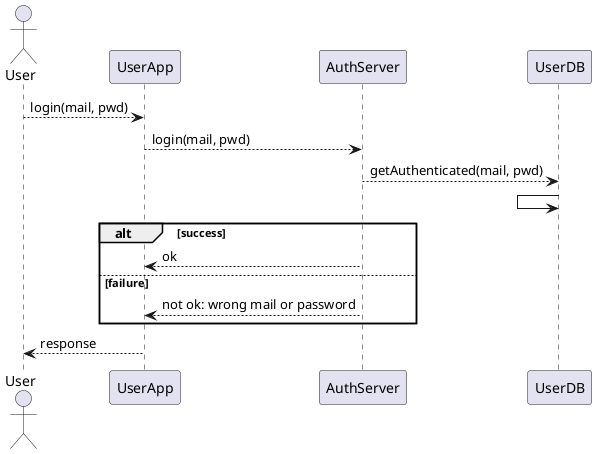 @startuml login
actor User as U
participant UserApp as UA
participant AuthServer as AS
participant UserDB as DB

U --> UA : login(mail, pwd)
UA --> AS : login(mail, pwd)
AS --> DB : getAuthenticated(mail, pwd)
DB <- DB

alt success
 AS --> UA : ok
else failure
 AS --> UA : not ok: wrong mail or password
end

UA --> U : response
@enduml